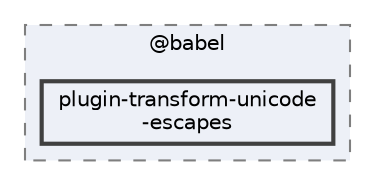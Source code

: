 digraph "pkiclassroomrescheduler/src/main/frontend/node_modules/@babel/plugin-transform-unicode-escapes"
{
 // LATEX_PDF_SIZE
  bgcolor="transparent";
  edge [fontname=Helvetica,fontsize=10,labelfontname=Helvetica,labelfontsize=10];
  node [fontname=Helvetica,fontsize=10,shape=box,height=0.2,width=0.4];
  compound=true
  subgraph clusterdir_bc8070c8b402176472541bb6f0cba6df {
    graph [ bgcolor="#edf0f7", pencolor="grey50", label="@babel", fontname=Helvetica,fontsize=10 style="filled,dashed", URL="dir_bc8070c8b402176472541bb6f0cba6df.html",tooltip=""]
  dir_5b41bc31c0625f85134c03d4cf62fe68 [label="plugin-transform-unicode\l-escapes", fillcolor="#edf0f7", color="grey25", style="filled,bold", URL="dir_5b41bc31c0625f85134c03d4cf62fe68.html",tooltip=""];
  }
}
